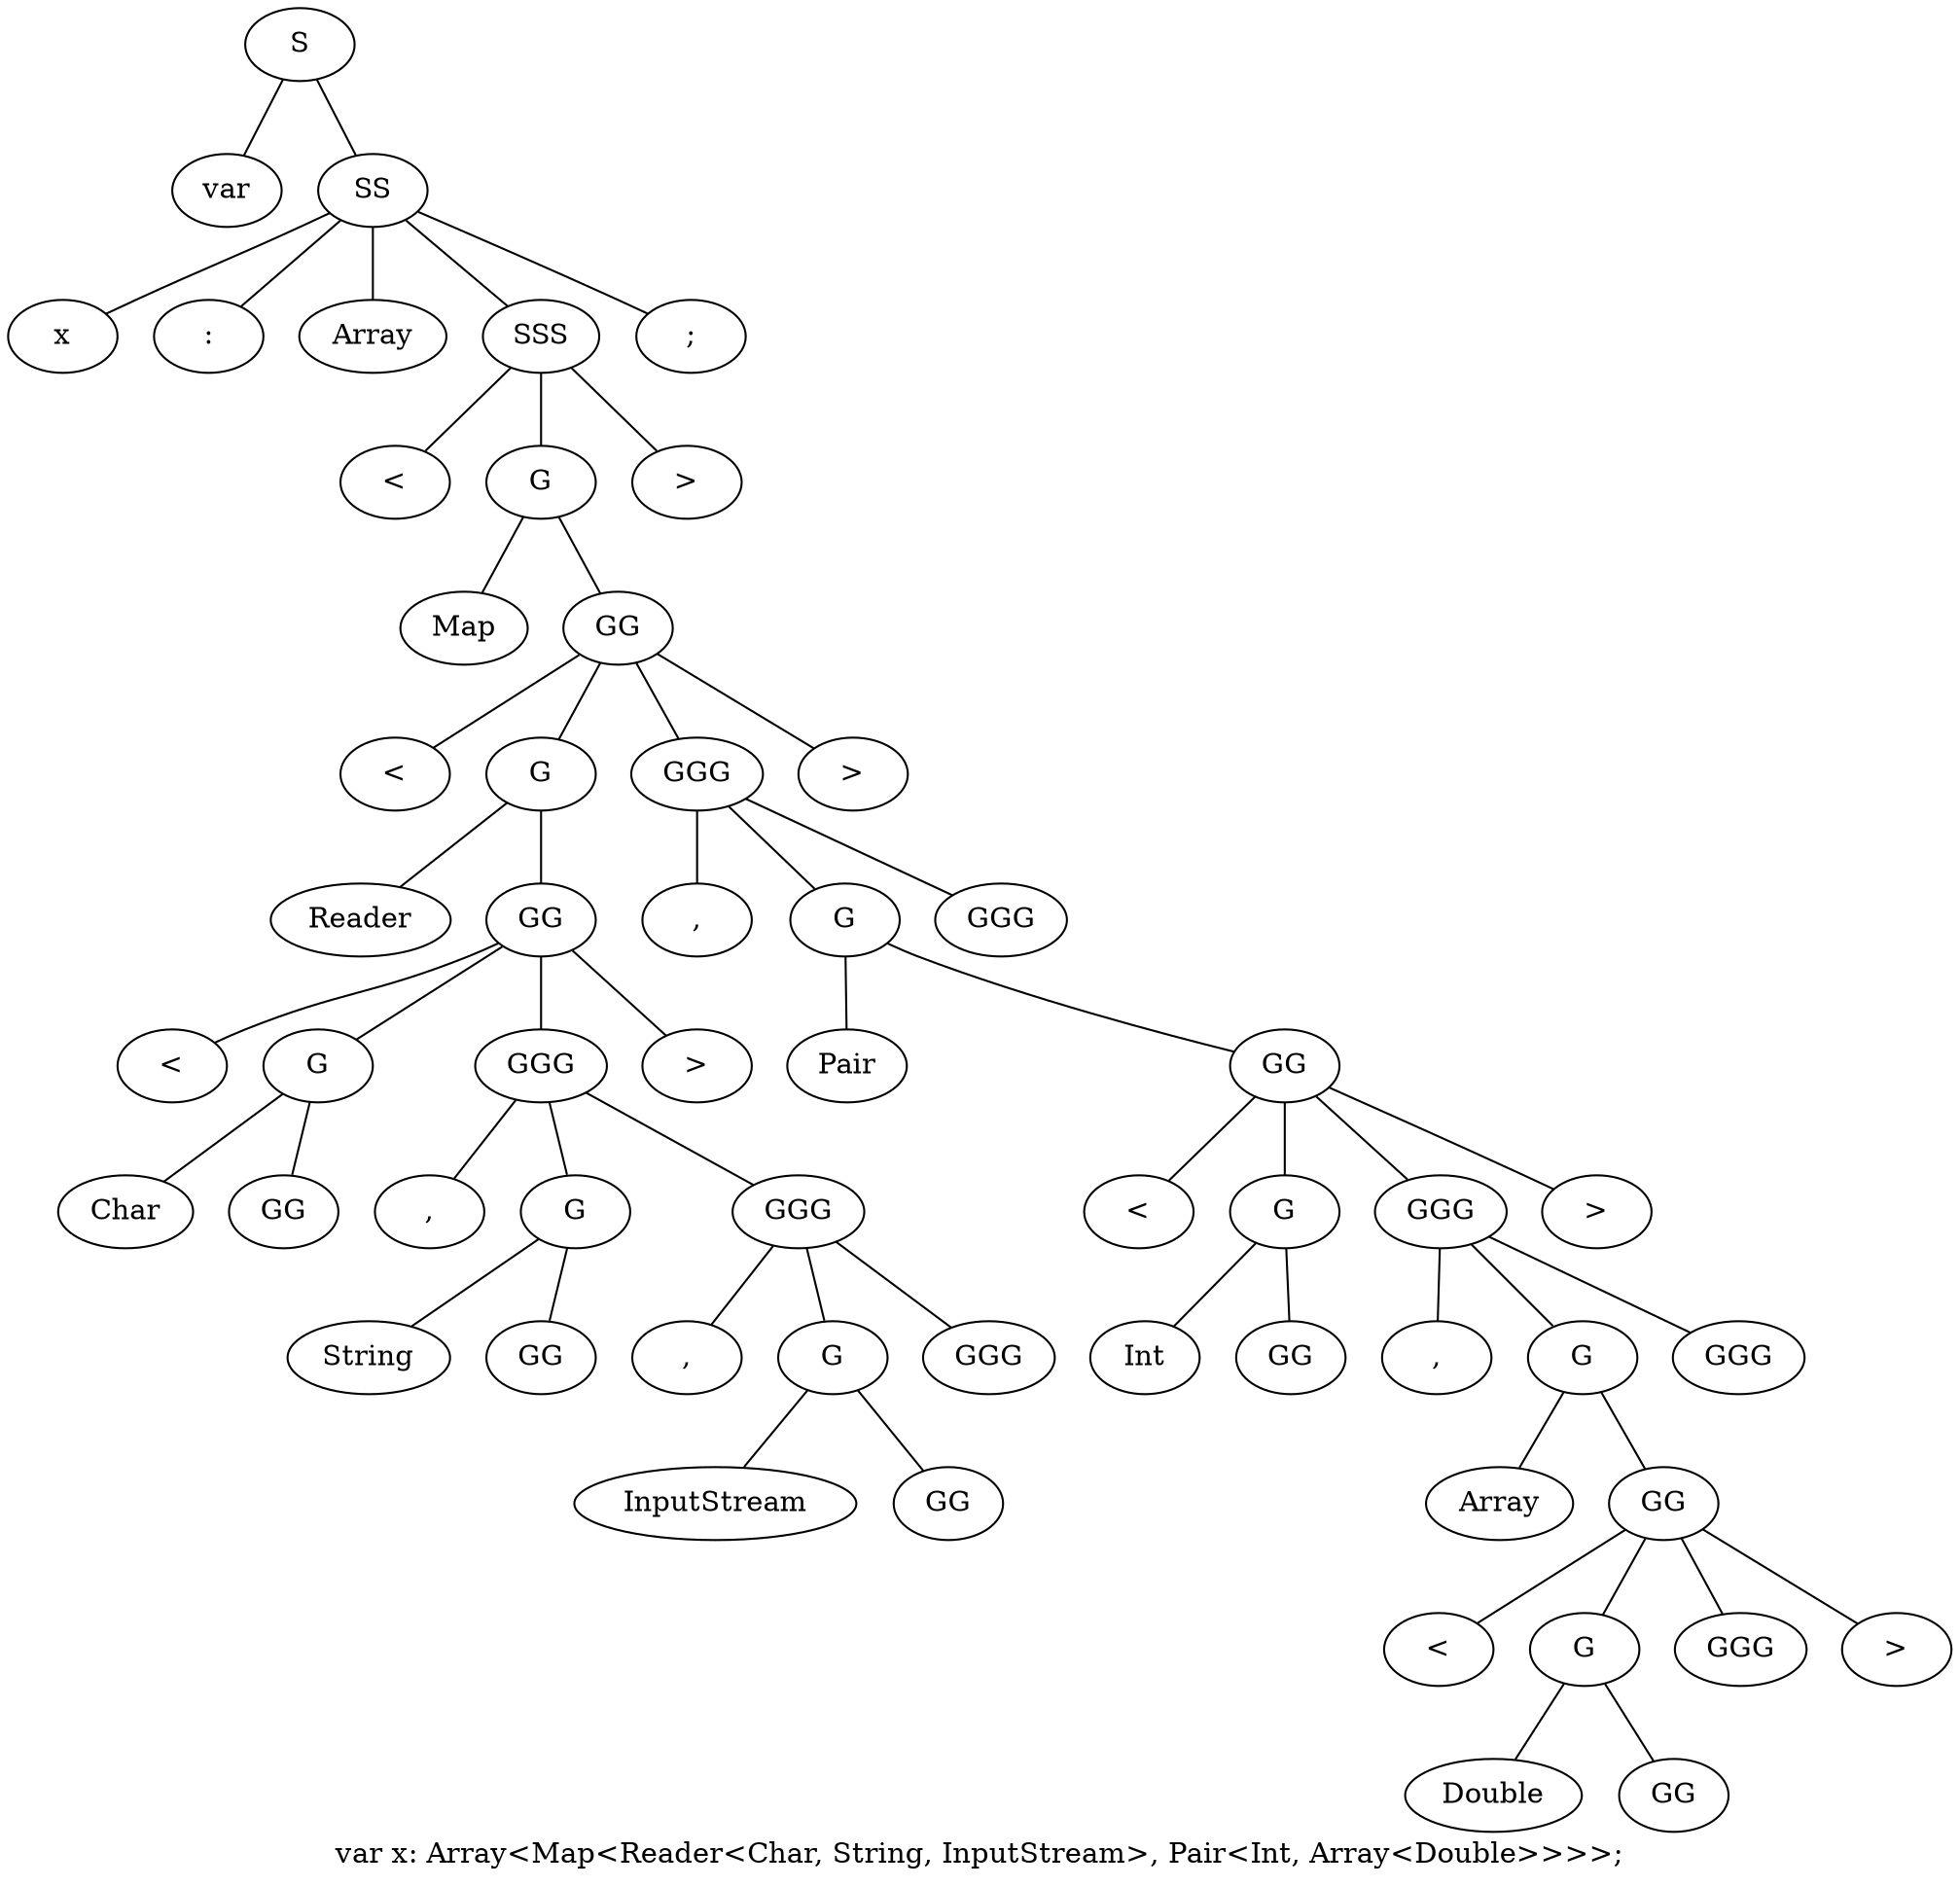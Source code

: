 graph ""
	{
	label="var x: Array<Map<Reader<Char, String, InputStream>, Pair<Int, Array<Double>>>>;"

	n000 ;
	n000 [label="S"] ;
	n000 -- n001 ;
	n000 -- n002 ;
	n001 [label="var"] ;
	n002 [label="SS"] ;
	n002 -- n003 ;
	n002 -- n004 ;
	n002 -- n005 ;
	n002 -- n006 ;
	n002 -- n007 ;
	n003 [label="x"] ;
	n004 [label=":"] ;
	n005 [label="Array"] ;
	n006 [label="SSS"] ;
	n006 -- n008 ;
	n006 -- n009 ;
	n006 -- n010 ;
	n007 [label=";"] ;
	n008 [label="<"] ;
	n009 [label="G"] ;
	n009 -- n011 ;
	n009 -- n012 ;
	n010 [label=">"] ;
	n011 [label="Map"] ;
	n012 [label="GG"] ;
	n012 -- n013 ;
	n012 -- n014 ;
	n012 -- n015 ;
	n012 -- n016 ;
	n013 [label="<"] ;
	n014 [label="G"] ;
	n014 -- n017 ;
	n014 -- n018 ;
	n015 [label="GGG"] ;
	n015 -- n019 ;
	n015 -- n020 ;
	n015 -- n021 ;
	n016 [label=">"] ;
	n017 [label="Reader"] ;
	n018 [label="GG"] ;
	n018 -- n022 ;
	n018 -- n023 ;
	n018 -- n024 ;
	n018 -- n025 ;
	n019 [label=","] ;
	n020 [label="G"] ;
	n020 -- n026 ;
	n020 -- n027 ;
	n021 [label="GGG"] ;
	n022 [label="<"] ;
	n023 [label="G"] ;
	n023 -- n028 ;
	n023 -- n029 ;
	n024 [label="GGG"] ;
	n024 -- n030 ;
	n024 -- n031 ;
	n024 -- n032 ;
	n025 [label=">"] ;
	n026 [label="Pair"] ;
	n027 [label="GG"] ;
	n027 -- n033 ;
	n027 -- n034 ;
	n027 -- n035 ;
	n027 -- n036 ;
	n028 [label="Char"] ;
	n029 [label="GG"] ;
	n030 [label=","] ;
	n031 [label="G"] ;
	n031 -- n037 ;
	n031 -- n038 ;
	n032 [label="GGG"] ;
	n032 -- n039 ;
	n032 -- n040 ;
	n032 -- n041 ;
	n033 [label="<"] ;
	n034 [label="G"] ;
	n034 -- n042 ;
	n034 -- n043 ;
	n035 [label="GGG"] ;
	n035 -- n044 ;
	n035 -- n045 ;
	n035 -- n046 ;
	n036 [label=">"] ;
	n037 [label="String"] ;
	n038 [label="GG"] ;
	n039 [label=","] ;
	n040 [label="G"] ;
	n040 -- n047 ;
	n040 -- n048 ;
	n041 [label="GGG"] ;
	n042 [label="Int"] ;
	n043 [label="GG"] ;
	n044 [label=","] ;
	n045 [label="G"] ;
	n045 -- n049 ;
	n045 -- n050 ;
	n046 [label="GGG"] ;
	n047 [label="InputStream"] ;
	n048 [label="GG"] ;
	n049 [label="Array"] ;
	n050 [label="GG"] ;
	n050 -- n051 ;
	n050 -- n052 ;
	n050 -- n053 ;
	n050 -- n054 ;
	n051 [label="<"] ;
	n052 [label="G"] ;
	n052 -- n055 ;
	n052 -- n056 ;
	n053 [label="GGG"] ;
	n054 [label=">"] ;
	n055 [label="Double"] ;
	n056 [label="GG"] ;
	}
